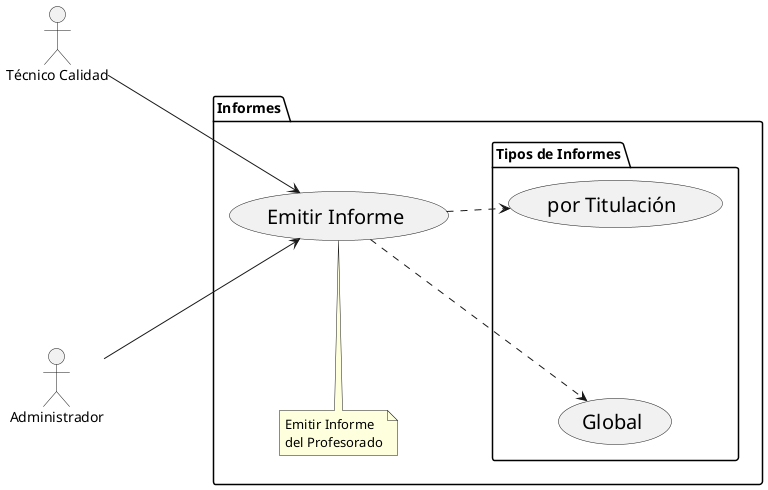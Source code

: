 @startuml
left to right direction

skinparam usecase {
    FontSize 20
}

skinparam nodesep 170

actor "Técnico Calidad" as tec
actor "Administrador" as admin

package "Informes" as informes {
    usecase "Emitir Informe" as emitirInforme
    package "Tipos de Informes" {
        usecase "por Titulación" as titulacion
        usecase "Global" as global
    }
    note top of emitirInforme
        Emitir Informe
        del Profesorado
    end note
}

emitirInforme ..> titulacion
emitirInforme ..> global

tec ---> emitirInforme
admin ---> emitirInforme
@enduml